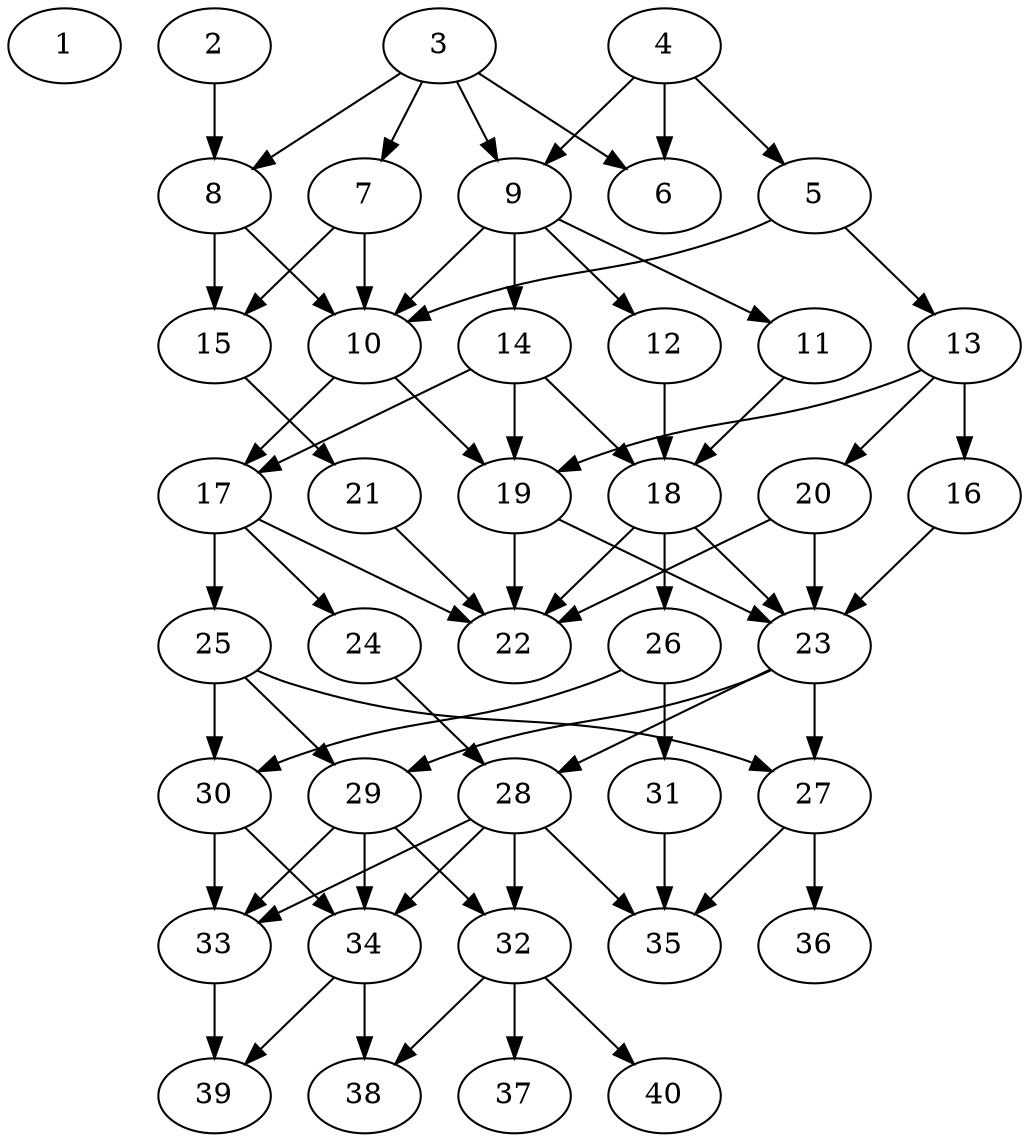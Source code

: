 // DAG automatically generated by daggen at Thu Oct  3 14:06:49 2019
// ./daggen --dot -n 40 --ccr 0.4 --fat 0.5 --regular 0.7 --density 0.7 --mindata 5242880 --maxdata 52428800 
digraph G {
  1 [size="123586560", alpha="0.10", expect_size="49434624"] 
  2 [size="21506560", alpha="0.07", expect_size="8602624"] 
  2 -> 8 [size ="8602624"]
  3 [size="110976000", alpha="0.19", expect_size="44390400"] 
  3 -> 6 [size ="44390400"]
  3 -> 7 [size ="44390400"]
  3 -> 8 [size ="44390400"]
  3 -> 9 [size ="44390400"]
  4 [size="83929600", alpha="0.12", expect_size="33571840"] 
  4 -> 5 [size ="33571840"]
  4 -> 6 [size ="33571840"]
  4 -> 9 [size ="33571840"]
  5 [size="43043840", alpha="0.17", expect_size="17217536"] 
  5 -> 10 [size ="17217536"]
  5 -> 13 [size ="17217536"]
  6 [size="102077440", alpha="0.02", expect_size="40830976"] 
  7 [size="83658240", alpha="0.01", expect_size="33463296"] 
  7 -> 10 [size ="33463296"]
  7 -> 15 [size ="33463296"]
  8 [size="91371520", alpha="0.03", expect_size="36548608"] 
  8 -> 10 [size ="36548608"]
  8 -> 15 [size ="36548608"]
  9 [size="23052800", alpha="0.16", expect_size="9221120"] 
  9 -> 10 [size ="9221120"]
  9 -> 11 [size ="9221120"]
  9 -> 12 [size ="9221120"]
  9 -> 14 [size ="9221120"]
  10 [size="50283520", alpha="0.05", expect_size="20113408"] 
  10 -> 17 [size ="20113408"]
  10 -> 19 [size ="20113408"]
  11 [size="126115840", alpha="0.10", expect_size="50446336"] 
  11 -> 18 [size ="50446336"]
  12 [size="67829760", alpha="0.03", expect_size="27131904"] 
  12 -> 18 [size ="27131904"]
  13 [size="111769600", alpha="0.15", expect_size="44707840"] 
  13 -> 16 [size ="44707840"]
  13 -> 19 [size ="44707840"]
  13 -> 20 [size ="44707840"]
  14 [size="108620800", alpha="0.17", expect_size="43448320"] 
  14 -> 17 [size ="43448320"]
  14 -> 18 [size ="43448320"]
  14 -> 19 [size ="43448320"]
  15 [size="59962880", alpha="0.00", expect_size="23985152"] 
  15 -> 21 [size ="23985152"]
  16 [size="40427520", alpha="0.12", expect_size="16171008"] 
  16 -> 23 [size ="16171008"]
  17 [size="52590080", alpha="0.04", expect_size="21036032"] 
  17 -> 22 [size ="21036032"]
  17 -> 24 [size ="21036032"]
  17 -> 25 [size ="21036032"]
  18 [size="60241920", alpha="0.20", expect_size="24096768"] 
  18 -> 22 [size ="24096768"]
  18 -> 23 [size ="24096768"]
  18 -> 26 [size ="24096768"]
  19 [size="75353600", alpha="0.09", expect_size="30141440"] 
  19 -> 22 [size ="30141440"]
  19 -> 23 [size ="30141440"]
  20 [size="52462080", alpha="0.04", expect_size="20984832"] 
  20 -> 22 [size ="20984832"]
  20 -> 23 [size ="20984832"]
  21 [size="80709120", alpha="0.17", expect_size="32283648"] 
  21 -> 22 [size ="32283648"]
  22 [size="20080640", alpha="0.11", expect_size="8032256"] 
  23 [size="36162560", alpha="0.02", expect_size="14465024"] 
  23 -> 27 [size ="14465024"]
  23 -> 28 [size ="14465024"]
  23 -> 29 [size ="14465024"]
  24 [size="121804800", alpha="0.05", expect_size="48721920"] 
  24 -> 28 [size ="48721920"]
  25 [size="106378240", alpha="0.13", expect_size="42551296"] 
  25 -> 27 [size ="42551296"]
  25 -> 29 [size ="42551296"]
  25 -> 30 [size ="42551296"]
  26 [size="108072960", alpha="0.16", expect_size="43229184"] 
  26 -> 30 [size ="43229184"]
  26 -> 31 [size ="43229184"]
  27 [size="59169280", alpha="0.11", expect_size="23667712"] 
  27 -> 35 [size ="23667712"]
  27 -> 36 [size ="23667712"]
  28 [size="83573760", alpha="0.20", expect_size="33429504"] 
  28 -> 32 [size ="33429504"]
  28 -> 33 [size ="33429504"]
  28 -> 34 [size ="33429504"]
  28 -> 35 [size ="33429504"]
  29 [size="82158080", alpha="0.10", expect_size="32863232"] 
  29 -> 32 [size ="32863232"]
  29 -> 33 [size ="32863232"]
  29 -> 34 [size ="32863232"]
  30 [size="18880000", alpha="0.06", expect_size="7552000"] 
  30 -> 33 [size ="7552000"]
  30 -> 34 [size ="7552000"]
  31 [size="39805440", alpha="0.02", expect_size="15922176"] 
  31 -> 35 [size ="15922176"]
  32 [size="19484160", alpha="0.07", expect_size="7793664"] 
  32 -> 37 [size ="7793664"]
  32 -> 38 [size ="7793664"]
  32 -> 40 [size ="7793664"]
  33 [size="84282880", alpha="0.08", expect_size="33713152"] 
  33 -> 39 [size ="33713152"]
  34 [size="96138240", alpha="0.06", expect_size="38455296"] 
  34 -> 38 [size ="38455296"]
  34 -> 39 [size ="38455296"]
  35 [size="125877760", alpha="0.12", expect_size="50351104"] 
  36 [size="85473280", alpha="0.02", expect_size="34189312"] 
  37 [size="63897600", alpha="0.19", expect_size="25559040"] 
  38 [size="13736960", alpha="0.04", expect_size="5494784"] 
  39 [size="13253120", alpha="0.20", expect_size="5301248"] 
  40 [size="72399360", alpha="0.02", expect_size="28959744"] 
}
